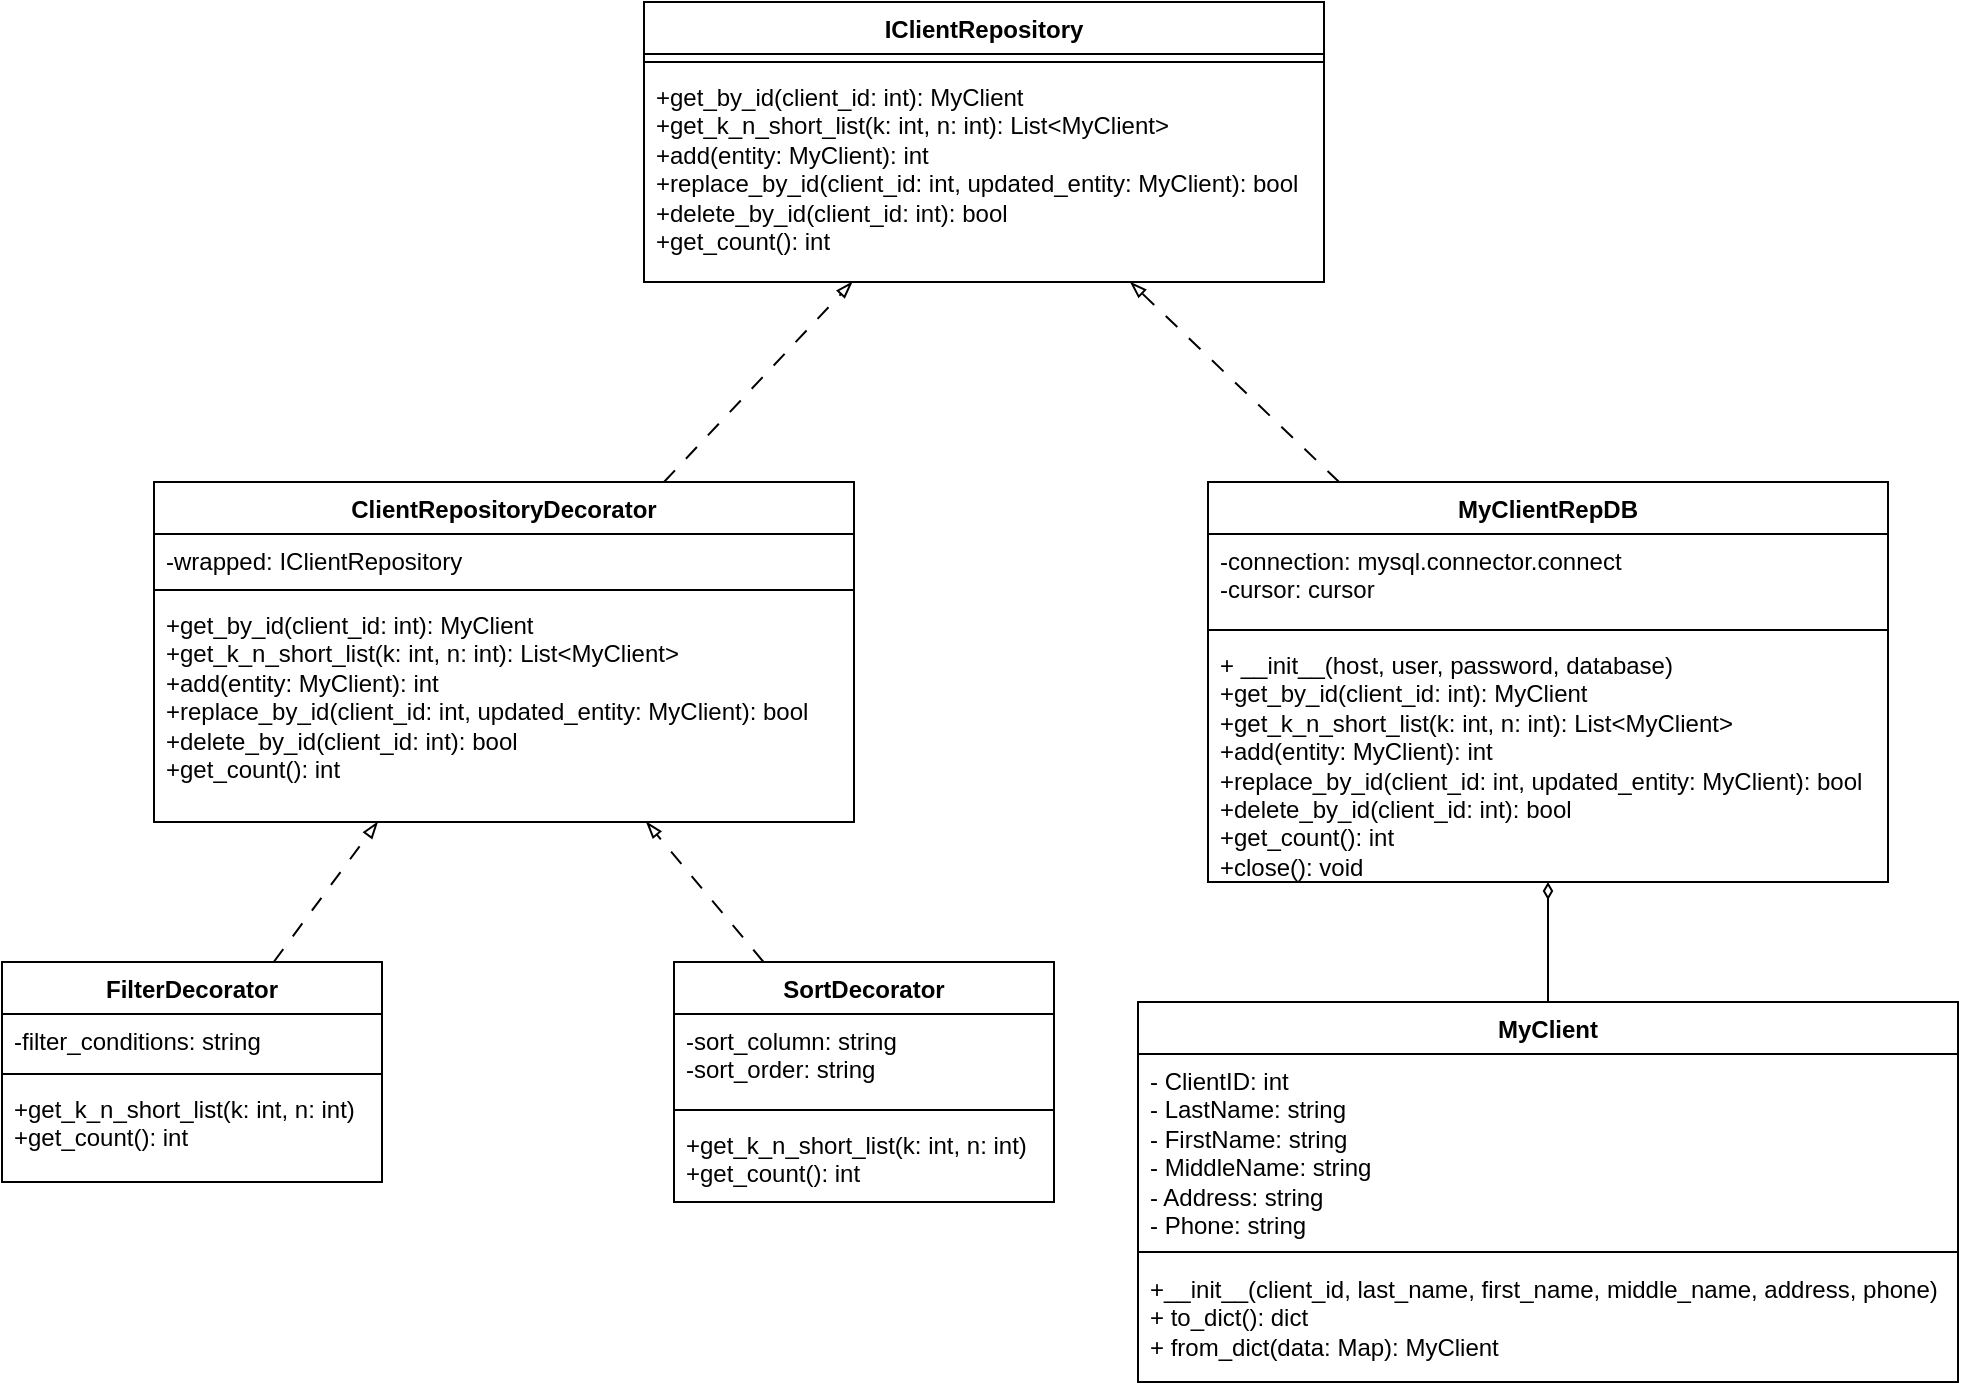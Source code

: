 <mxfile version="25.0.3">
  <diagram name="Страница — 1" id="Qg7TNX0esdktX7MQRUZs">
    <mxGraphModel dx="989" dy="1472" grid="1" gridSize="10" guides="1" tooltips="1" connect="1" arrows="1" fold="1" page="1" pageScale="1" pageWidth="827" pageHeight="900" math="0" shadow="0">
      <root>
        <mxCell id="0" />
        <mxCell id="1" parent="0" />
        <mxCell id="mC3Z1bk-kpkZX3rgGwqh-33" style="edgeStyle=orthogonalEdgeStyle;rounded=0;orthogonalLoop=1;jettySize=auto;html=1;endArrow=diamondThin;endFill=0;" edge="1" parent="1" source="b8q81cn3WwMqUTTSJ5ZS-9" target="b8q81cn3WwMqUTTSJ5ZS-13">
          <mxGeometry relative="1" as="geometry" />
        </mxCell>
        <mxCell id="b8q81cn3WwMqUTTSJ5ZS-9" value="MyClient" style="swimlane;fontStyle=1;align=center;verticalAlign=top;childLayout=stackLayout;horizontal=1;startSize=26;horizontalStack=0;resizeParent=1;resizeParentMax=0;resizeLast=0;collapsible=1;marginBottom=0;whiteSpace=wrap;html=1;" parent="1" vertex="1">
          <mxGeometry x="792" y="260" width="410" height="190" as="geometry" />
        </mxCell>
        <mxCell id="b8q81cn3WwMqUTTSJ5ZS-10" value="&lt;div&gt;- ClientID: int&lt;/div&gt;&lt;div&gt;- LastName: string&lt;/div&gt;&lt;div&gt;- FirstName: str&lt;span style=&quot;background-color: initial;&quot;&gt;ing&lt;/span&gt;&lt;/div&gt;&lt;div&gt;- MiddleName: str&lt;span style=&quot;background-color: initial;&quot;&gt;ing&lt;/span&gt;&lt;/div&gt;&lt;div&gt;&lt;span style=&quot;background-color: initial;&quot;&gt;- Address: str&lt;/span&gt;&lt;span style=&quot;background-color: initial;&quot;&gt;ing&lt;/span&gt;&lt;/div&gt;&lt;div&gt;- Phone: str&lt;span style=&quot;background-color: initial;&quot;&gt;ing&lt;/span&gt;&lt;/div&gt;" style="text;strokeColor=none;fillColor=none;align=left;verticalAlign=top;spacingLeft=4;spacingRight=4;overflow=hidden;rotatable=0;points=[[0,0.5],[1,0.5]];portConstraint=eastwest;whiteSpace=wrap;html=1;" parent="b8q81cn3WwMqUTTSJ5ZS-9" vertex="1">
          <mxGeometry y="26" width="410" height="94" as="geometry" />
        </mxCell>
        <mxCell id="b8q81cn3WwMqUTTSJ5ZS-11" value="" style="line;strokeWidth=1;fillColor=none;align=left;verticalAlign=middle;spacingTop=-1;spacingLeft=3;spacingRight=3;rotatable=0;labelPosition=right;points=[];portConstraint=eastwest;strokeColor=inherit;" parent="b8q81cn3WwMqUTTSJ5ZS-9" vertex="1">
          <mxGeometry y="120" width="410" height="10" as="geometry" />
        </mxCell>
        <mxCell id="b8q81cn3WwMqUTTSJ5ZS-12" value="&lt;div&gt;+__init__(client_id, last_name, first_name, middle_name, address, phone)&lt;/div&gt;&lt;div&gt;+ to_dict(): dict&lt;div&gt;+ from_dict(data: Map): MyClient&lt;/div&gt;&lt;/div&gt;" style="text;strokeColor=none;fillColor=none;align=left;verticalAlign=top;spacingLeft=4;spacingRight=4;overflow=hidden;rotatable=0;points=[[0,0.5],[1,0.5]];portConstraint=eastwest;whiteSpace=wrap;html=1;" parent="b8q81cn3WwMqUTTSJ5ZS-9" vertex="1">
          <mxGeometry y="130" width="410" height="60" as="geometry" />
        </mxCell>
        <mxCell id="mC3Z1bk-kpkZX3rgGwqh-34" style="rounded=0;orthogonalLoop=1;jettySize=auto;html=1;endArrow=blockThin;endFill=0;dashed=1;dashPattern=8 8;" edge="1" parent="1" source="b8q81cn3WwMqUTTSJ5ZS-13" target="mC3Z1bk-kpkZX3rgGwqh-27">
          <mxGeometry relative="1" as="geometry" />
        </mxCell>
        <mxCell id="b8q81cn3WwMqUTTSJ5ZS-13" value="MyClientRepDB" style="swimlane;fontStyle=1;align=center;verticalAlign=top;childLayout=stackLayout;horizontal=1;startSize=26;horizontalStack=0;resizeParent=1;resizeParentMax=0;resizeLast=0;collapsible=1;marginBottom=0;whiteSpace=wrap;html=1;" parent="1" vertex="1">
          <mxGeometry x="827" width="340" height="200" as="geometry" />
        </mxCell>
        <mxCell id="b8q81cn3WwMqUTTSJ5ZS-14" value="&lt;div&gt;-connection: mysql.connector.connect&lt;/div&gt;&lt;div&gt;-cursor: cursor&lt;/div&gt;" style="text;strokeColor=none;fillColor=none;align=left;verticalAlign=top;spacingLeft=4;spacingRight=4;overflow=hidden;rotatable=0;points=[[0,0.5],[1,0.5]];portConstraint=eastwest;whiteSpace=wrap;html=1;" parent="b8q81cn3WwMqUTTSJ5ZS-13" vertex="1">
          <mxGeometry y="26" width="340" height="44" as="geometry" />
        </mxCell>
        <mxCell id="b8q81cn3WwMqUTTSJ5ZS-15" value="" style="line;strokeWidth=1;fillColor=none;align=left;verticalAlign=middle;spacingTop=-1;spacingLeft=3;spacingRight=3;rotatable=0;labelPosition=right;points=[];portConstraint=eastwest;strokeColor=inherit;" parent="b8q81cn3WwMqUTTSJ5ZS-13" vertex="1">
          <mxGeometry y="70" width="340" height="8" as="geometry" />
        </mxCell>
        <mxCell id="b8q81cn3WwMqUTTSJ5ZS-16" value="&lt;div&gt;+ __init__(host, user, password, database)&lt;/div&gt;&lt;div&gt;+get_by_id(client_id: int): MyClient&lt;/div&gt;&lt;div&gt;+get_k_n_short_list(k: int, n: int): List&amp;lt;MyClient&amp;gt;&lt;/div&gt;&lt;div&gt;+add(entity: MyClient): int&lt;/div&gt;&lt;div&gt;+replace_by_id(client_id: int, updated_entity: MyClient): bool&lt;/div&gt;&lt;div&gt;+delete_by_id(client_id: int): bool&lt;/div&gt;&lt;div&gt;+get_count(): int&lt;/div&gt;&lt;div&gt;+close(): void&lt;/div&gt;" style="text;strokeColor=none;fillColor=none;align=left;verticalAlign=top;spacingLeft=4;spacingRight=4;overflow=hidden;rotatable=0;points=[[0,0.5],[1,0.5]];portConstraint=eastwest;whiteSpace=wrap;html=1;" parent="b8q81cn3WwMqUTTSJ5ZS-13" vertex="1">
          <mxGeometry y="78" width="340" height="122" as="geometry" />
        </mxCell>
        <mxCell id="mC3Z1bk-kpkZX3rgGwqh-36" style="rounded=0;orthogonalLoop=1;jettySize=auto;html=1;dashed=1;dashPattern=8 8;endArrow=blockThin;endFill=0;" edge="1" parent="1" source="mC3Z1bk-kpkZX3rgGwqh-15" target="mC3Z1bk-kpkZX3rgGwqh-27">
          <mxGeometry relative="1" as="geometry" />
        </mxCell>
        <mxCell id="mC3Z1bk-kpkZX3rgGwqh-15" value="ClientRepositoryDecorator" style="swimlane;fontStyle=1;align=center;verticalAlign=top;childLayout=stackLayout;horizontal=1;startSize=26;horizontalStack=0;resizeParent=1;resizeParentMax=0;resizeLast=0;collapsible=1;marginBottom=0;whiteSpace=wrap;html=1;" vertex="1" parent="1">
          <mxGeometry x="300" width="350" height="170" as="geometry" />
        </mxCell>
        <mxCell id="mC3Z1bk-kpkZX3rgGwqh-16" value="-wrapped: IClientRepository" style="text;strokeColor=none;fillColor=none;align=left;verticalAlign=top;spacingLeft=4;spacingRight=4;overflow=hidden;rotatable=0;points=[[0,0.5],[1,0.5]];portConstraint=eastwest;whiteSpace=wrap;html=1;" vertex="1" parent="mC3Z1bk-kpkZX3rgGwqh-15">
          <mxGeometry y="26" width="350" height="24" as="geometry" />
        </mxCell>
        <mxCell id="mC3Z1bk-kpkZX3rgGwqh-17" value="" style="line;strokeWidth=1;fillColor=none;align=left;verticalAlign=middle;spacingTop=-1;spacingLeft=3;spacingRight=3;rotatable=0;labelPosition=right;points=[];portConstraint=eastwest;strokeColor=inherit;" vertex="1" parent="mC3Z1bk-kpkZX3rgGwqh-15">
          <mxGeometry y="50" width="350" height="8" as="geometry" />
        </mxCell>
        <mxCell id="mC3Z1bk-kpkZX3rgGwqh-18" value="&lt;div&gt;+get_by_id(client_id: int): MyClient&lt;/div&gt;&lt;div&gt;+get_k_n_short_list(k: int, n: int): List&amp;lt;MyClient&amp;gt;&lt;/div&gt;&lt;div&gt;+add(entity: MyClient): int&lt;/div&gt;&lt;div&gt;+replace_by_id(client_id: int, updated_entity: MyClient): bool&lt;/div&gt;&lt;div&gt;+delete_by_id(client_id: int): bool&lt;/div&gt;&lt;div&gt;+get_count(): int&lt;/div&gt;" style="text;strokeColor=none;fillColor=none;align=left;verticalAlign=top;spacingLeft=4;spacingRight=4;overflow=hidden;rotatable=0;points=[[0,0.5],[1,0.5]];portConstraint=eastwest;whiteSpace=wrap;html=1;" vertex="1" parent="mC3Z1bk-kpkZX3rgGwqh-15">
          <mxGeometry y="58" width="350" height="112" as="geometry" />
        </mxCell>
        <mxCell id="mC3Z1bk-kpkZX3rgGwqh-27" value="IClientRepository" style="swimlane;fontStyle=1;align=center;verticalAlign=top;childLayout=stackLayout;horizontal=1;startSize=26;horizontalStack=0;resizeParent=1;resizeParentMax=0;resizeLast=0;collapsible=1;marginBottom=0;whiteSpace=wrap;html=1;" vertex="1" parent="1">
          <mxGeometry x="545" y="-240" width="340" height="140" as="geometry" />
        </mxCell>
        <mxCell id="mC3Z1bk-kpkZX3rgGwqh-29" value="" style="line;strokeWidth=1;fillColor=none;align=left;verticalAlign=middle;spacingTop=-1;spacingLeft=3;spacingRight=3;rotatable=0;labelPosition=right;points=[];portConstraint=eastwest;strokeColor=inherit;" vertex="1" parent="mC3Z1bk-kpkZX3rgGwqh-27">
          <mxGeometry y="26" width="340" height="8" as="geometry" />
        </mxCell>
        <mxCell id="mC3Z1bk-kpkZX3rgGwqh-30" value="&lt;div&gt;+get_by_id(client_id: int): MyClient&lt;/div&gt;&lt;div&gt;+get_k_n_short_list(k: int, n: int): List&amp;lt;MyClient&amp;gt;&lt;/div&gt;&lt;div&gt;+add(entity: MyClient): int&lt;/div&gt;&lt;div&gt;+replace_by_id(client_id: int, updated_entity: MyClient): bool&lt;/div&gt;&lt;div&gt;+delete_by_id(client_id: int): bool&lt;/div&gt;&lt;div&gt;+get_count(): int&lt;/div&gt;" style="text;strokeColor=none;fillColor=none;align=left;verticalAlign=top;spacingLeft=4;spacingRight=4;overflow=hidden;rotatable=0;points=[[0,0.5],[1,0.5]];portConstraint=eastwest;whiteSpace=wrap;html=1;" vertex="1" parent="mC3Z1bk-kpkZX3rgGwqh-27">
          <mxGeometry y="34" width="340" height="106" as="geometry" />
        </mxCell>
        <mxCell id="mC3Z1bk-kpkZX3rgGwqh-46" style="rounded=0;orthogonalLoop=1;jettySize=auto;html=1;dashed=1;dashPattern=8 8;endArrow=blockThin;endFill=0;" edge="1" parent="1" source="mC3Z1bk-kpkZX3rgGwqh-37" target="mC3Z1bk-kpkZX3rgGwqh-15">
          <mxGeometry relative="1" as="geometry" />
        </mxCell>
        <mxCell id="mC3Z1bk-kpkZX3rgGwqh-37" value="FilterDecorator" style="swimlane;fontStyle=1;align=center;verticalAlign=top;childLayout=stackLayout;horizontal=1;startSize=26;horizontalStack=0;resizeParent=1;resizeParentMax=0;resizeLast=0;collapsible=1;marginBottom=0;whiteSpace=wrap;html=1;" vertex="1" parent="1">
          <mxGeometry x="224" y="240" width="190" height="110" as="geometry" />
        </mxCell>
        <mxCell id="mC3Z1bk-kpkZX3rgGwqh-38" value="-filter_conditions: string" style="text;strokeColor=none;fillColor=none;align=left;verticalAlign=top;spacingLeft=4;spacingRight=4;overflow=hidden;rotatable=0;points=[[0,0.5],[1,0.5]];portConstraint=eastwest;whiteSpace=wrap;html=1;" vertex="1" parent="mC3Z1bk-kpkZX3rgGwqh-37">
          <mxGeometry y="26" width="190" height="26" as="geometry" />
        </mxCell>
        <mxCell id="mC3Z1bk-kpkZX3rgGwqh-39" value="" style="line;strokeWidth=1;fillColor=none;align=left;verticalAlign=middle;spacingTop=-1;spacingLeft=3;spacingRight=3;rotatable=0;labelPosition=right;points=[];portConstraint=eastwest;strokeColor=inherit;" vertex="1" parent="mC3Z1bk-kpkZX3rgGwqh-37">
          <mxGeometry y="52" width="190" height="8" as="geometry" />
        </mxCell>
        <mxCell id="mC3Z1bk-kpkZX3rgGwqh-40" value="&lt;div&gt;+get_k_n_short_list(k: int, n: int)&lt;/div&gt;&lt;div&gt;+get_count(): int&lt;/div&gt;" style="text;strokeColor=none;fillColor=none;align=left;verticalAlign=top;spacingLeft=4;spacingRight=4;overflow=hidden;rotatable=0;points=[[0,0.5],[1,0.5]];portConstraint=eastwest;whiteSpace=wrap;html=1;" vertex="1" parent="mC3Z1bk-kpkZX3rgGwqh-37">
          <mxGeometry y="60" width="190" height="50" as="geometry" />
        </mxCell>
        <mxCell id="mC3Z1bk-kpkZX3rgGwqh-47" style="rounded=0;orthogonalLoop=1;jettySize=auto;html=1;dashed=1;dashPattern=8 8;endArrow=blockThin;endFill=0;" edge="1" parent="1" source="mC3Z1bk-kpkZX3rgGwqh-41" target="mC3Z1bk-kpkZX3rgGwqh-15">
          <mxGeometry relative="1" as="geometry" />
        </mxCell>
        <mxCell id="mC3Z1bk-kpkZX3rgGwqh-41" value="SortDecorator" style="swimlane;fontStyle=1;align=center;verticalAlign=top;childLayout=stackLayout;horizontal=1;startSize=26;horizontalStack=0;resizeParent=1;resizeParentMax=0;resizeLast=0;collapsible=1;marginBottom=0;whiteSpace=wrap;html=1;" vertex="1" parent="1">
          <mxGeometry x="560" y="240" width="190" height="120" as="geometry" />
        </mxCell>
        <mxCell id="mC3Z1bk-kpkZX3rgGwqh-42" value="&lt;div&gt;-sort_column: string&lt;/div&gt;&lt;div&gt;-sort_order: string&lt;/div&gt;" style="text;strokeColor=none;fillColor=none;align=left;verticalAlign=top;spacingLeft=4;spacingRight=4;overflow=hidden;rotatable=0;points=[[0,0.5],[1,0.5]];portConstraint=eastwest;whiteSpace=wrap;html=1;" vertex="1" parent="mC3Z1bk-kpkZX3rgGwqh-41">
          <mxGeometry y="26" width="190" height="44" as="geometry" />
        </mxCell>
        <mxCell id="mC3Z1bk-kpkZX3rgGwqh-43" value="" style="line;strokeWidth=1;fillColor=none;align=left;verticalAlign=middle;spacingTop=-1;spacingLeft=3;spacingRight=3;rotatable=0;labelPosition=right;points=[];portConstraint=eastwest;strokeColor=inherit;" vertex="1" parent="mC3Z1bk-kpkZX3rgGwqh-41">
          <mxGeometry y="70" width="190" height="8" as="geometry" />
        </mxCell>
        <mxCell id="mC3Z1bk-kpkZX3rgGwqh-44" value="&lt;div&gt;+get_k_n_short_list(k: int, n: int)&lt;/div&gt;&lt;div&gt;+get_count(): int&lt;/div&gt;" style="text;strokeColor=none;fillColor=none;align=left;verticalAlign=top;spacingLeft=4;spacingRight=4;overflow=hidden;rotatable=0;points=[[0,0.5],[1,0.5]];portConstraint=eastwest;whiteSpace=wrap;html=1;" vertex="1" parent="mC3Z1bk-kpkZX3rgGwqh-41">
          <mxGeometry y="78" width="190" height="42" as="geometry" />
        </mxCell>
      </root>
    </mxGraphModel>
  </diagram>
</mxfile>
